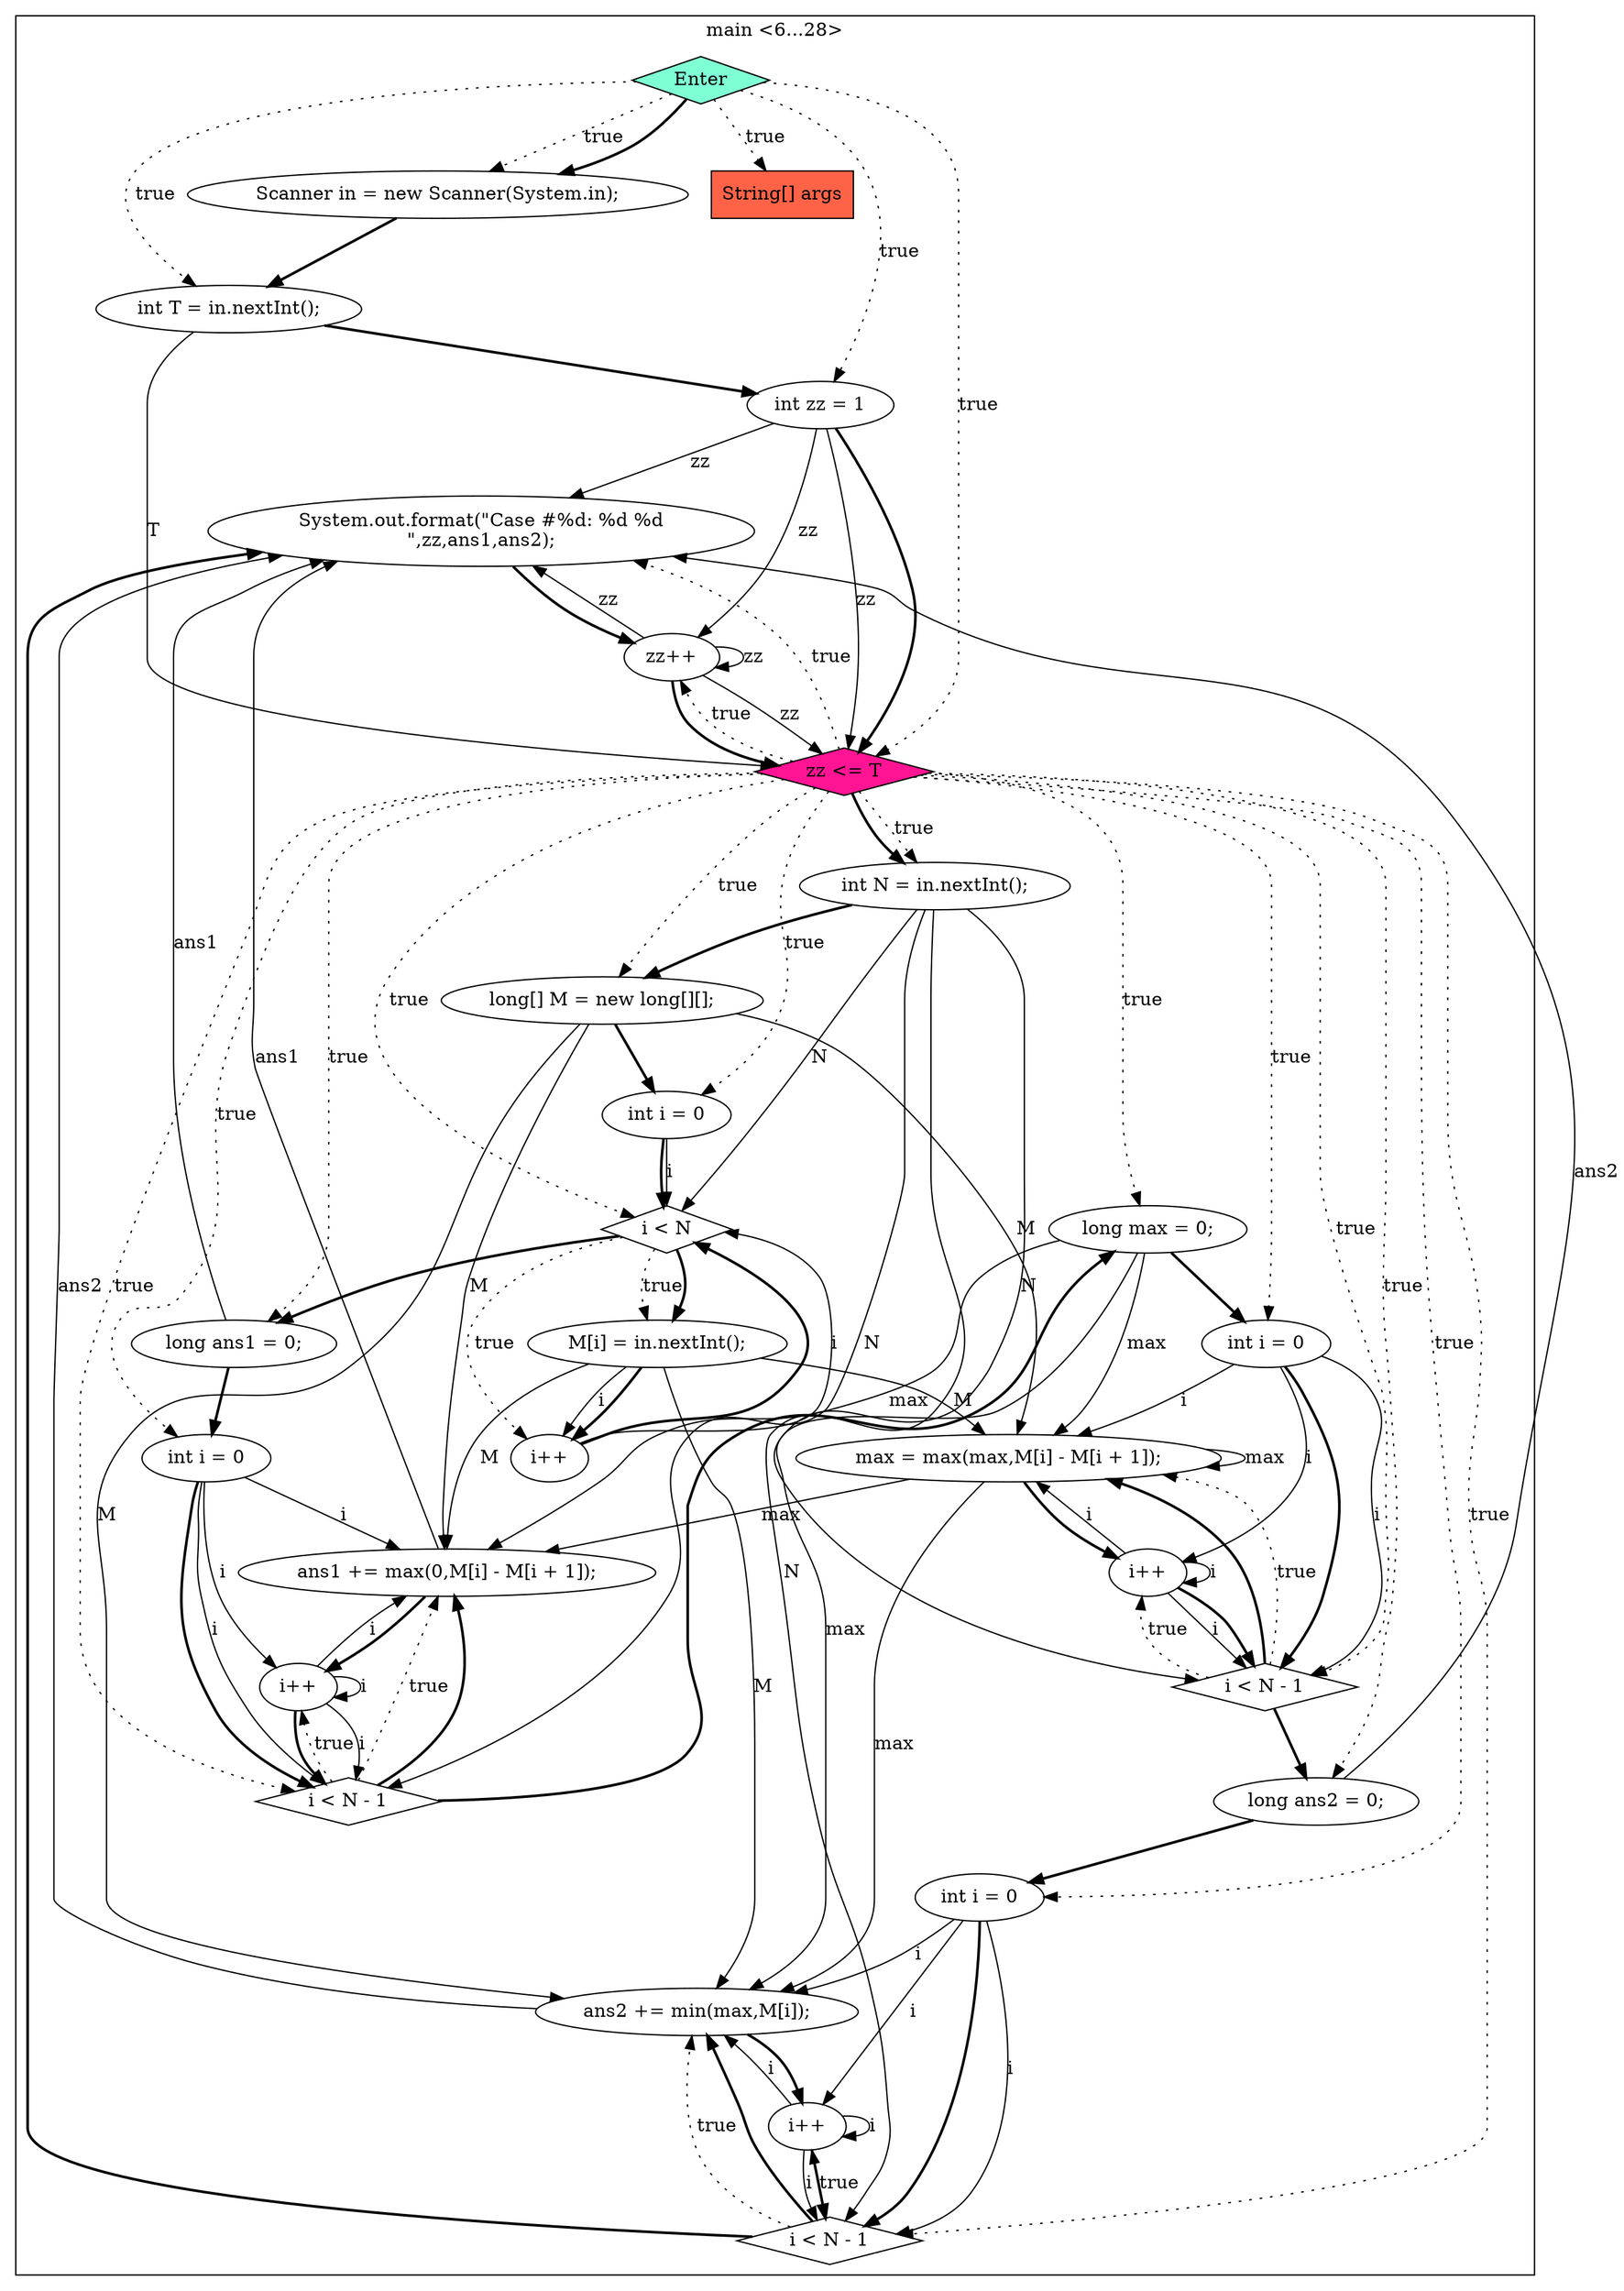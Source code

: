 digraph {
subgraph cluster0 {
label = "main <6...28>";
0.2 [style = filled, label = "int T = in.nextInt();", fillcolor = white, shape = ellipse];
0.25 [style = filled, label = "i++", fillcolor = white, shape = ellipse];
0.17 [style = filled, label = "long max = 0;", fillcolor = white, shape = ellipse];
0.10 [style = filled, label = "i++", fillcolor = white, shape = ellipse];
0.26 [style = filled, label = "ans2 += min(max,M[i]);", fillcolor = white, shape = ellipse];
0.27 [style = filled, label = "System.out.format(\"Case #%d: %d %d
\",zz,ans1,ans2);", fillcolor = white, shape = ellipse];
0.7 [style = filled, label = "long[] M = new long[][];", fillcolor = white, shape = ellipse];
0.20 [style = filled, label = "i++", fillcolor = white, shape = ellipse];
0.15 [style = filled, label = "i++", fillcolor = white, shape = ellipse];
0.5 [style = filled, label = "zz++", fillcolor = white, shape = ellipse];
0.3 [style = filled, label = "int zz = 1", fillcolor = white, shape = ellipse];
0.14 [style = filled, label = "i < N - 1", fillcolor = white, shape = diamond];
0.24 [style = filled, label = "i < N - 1", fillcolor = white, shape = diamond];
0.8 [style = filled, label = "int i = 0", fillcolor = white, shape = ellipse];
0.12 [style = filled, label = "long ans1 = 0;", fillcolor = white, shape = ellipse];
0.16 [style = filled, label = "ans1 += max(0,M[i] - M[i + 1]);", fillcolor = white, shape = ellipse];
0.21 [style = filled, label = "max = max(max,M[i] - M[i + 1]);", fillcolor = white, shape = ellipse];
0.23 [style = filled, label = "int i = 0", fillcolor = white, shape = ellipse];
0.0 [style = filled, label = "String[] args", fillcolor = tomato, shape = box];
0.18 [style = filled, label = "int i = 0", fillcolor = white, shape = ellipse];
0.28 [style = filled, label = "Enter", fillcolor = aquamarine, shape = diamond];
0.11 [style = filled, label = "M[i] = in.nextInt();", fillcolor = white, shape = ellipse];
0.19 [style = filled, label = "i < N - 1", fillcolor = white, shape = diamond];
0.4 [style = filled, label = "zz <= T", fillcolor = deeppink, shape = diamond];
0.13 [style = filled, label = "int i = 0", fillcolor = white, shape = ellipse];
0.1 [style = filled, label = "Scanner in = new Scanner(System.in);", fillcolor = white, shape = ellipse];
0.9 [style = filled, label = "i < N", fillcolor = white, shape = diamond];
0.22 [style = filled, label = "long ans2 = 0;", fillcolor = white, shape = ellipse];
0.6 [style = filled, label = "int N = in.nextInt();", fillcolor = white, shape = ellipse];
0.1 -> 0.2 [style = bold, label=""];
0.2 -> 0.3 [style = bold, label=""];
0.2 -> 0.4 [style = solid, label="T"];
0.3 -> 0.4 [style = solid, label="zz"];
0.3 -> 0.4 [style = bold, label=""];
0.3 -> 0.5 [style = solid, label="zz"];
0.3 -> 0.27 [style = solid, label="zz"];
0.4 -> 0.5 [style = dotted, label="true"];
0.4 -> 0.6 [style = dotted, label="true"];
0.4 -> 0.6 [style = bold, label=""];
0.4 -> 0.7 [style = dotted, label="true"];
0.4 -> 0.8 [style = dotted, label="true"];
0.4 -> 0.9 [style = dotted, label="true"];
0.4 -> 0.12 [style = dotted, label="true"];
0.4 -> 0.13 [style = dotted, label="true"];
0.4 -> 0.14 [style = dotted, label="true"];
0.4 -> 0.17 [style = dotted, label="true"];
0.4 -> 0.18 [style = dotted, label="true"];
0.4 -> 0.19 [style = dotted, label="true"];
0.4 -> 0.22 [style = dotted, label="true"];
0.4 -> 0.23 [style = dotted, label="true"];
0.4 -> 0.24 [style = dotted, label="true"];
0.4 -> 0.27 [style = dotted, label="true"];
0.5 -> 0.4 [style = solid, label="zz"];
0.5 -> 0.4 [style = bold, label=""];
0.5 -> 0.5 [style = solid, label="zz"];
0.5 -> 0.27 [style = solid, label="zz"];
0.6 -> 0.7 [style = bold, label=""];
0.6 -> 0.9 [style = solid, label="N"];
0.6 -> 0.14 [style = solid, label="N"];
0.6 -> 0.19 [style = solid, label="N"];
0.6 -> 0.24 [style = solid, label="N"];
0.7 -> 0.8 [style = bold, label=""];
0.7 -> 0.16 [style = solid, label="M"];
0.7 -> 0.21 [style = solid, label="M"];
0.7 -> 0.26 [style = solid, label="M"];
0.8 -> 0.9 [style = solid, label="i"];
0.8 -> 0.9 [style = bold, label=""];
0.9 -> 0.10 [style = dotted, label="true"];
0.9 -> 0.11 [style = dotted, label="true"];
0.9 -> 0.11 [style = bold, label=""];
0.9 -> 0.12 [style = bold, label=""];
0.10 -> 0.9 [style = solid, label="i"];
0.10 -> 0.9 [style = bold, label=""];
0.11 -> 0.10 [style = solid, label="i"];
0.11 -> 0.10 [style = bold, label=""];
0.11 -> 0.16 [style = solid, label="M"];
0.11 -> 0.21 [style = solid, label="M"];
0.11 -> 0.26 [style = solid, label="M"];
0.12 -> 0.13 [style = bold, label=""];
0.12 -> 0.27 [style = solid, label="ans1"];
0.13 -> 0.14 [style = solid, label="i"];
0.13 -> 0.14 [style = bold, label=""];
0.13 -> 0.15 [style = solid, label="i"];
0.13 -> 0.16 [style = solid, label="i"];
0.14 -> 0.15 [style = dotted, label="true"];
0.14 -> 0.16 [style = dotted, label="true"];
0.14 -> 0.16 [style = bold, label=""];
0.14 -> 0.17 [style = bold, label=""];
0.15 -> 0.14 [style = solid, label="i"];
0.15 -> 0.14 [style = bold, label=""];
0.15 -> 0.15 [style = solid, label="i"];
0.15 -> 0.16 [style = solid, label="i"];
0.16 -> 0.15 [style = bold, label=""];
0.16 -> 0.27 [style = solid, label="ans1"];
0.17 -> 0.16 [style = solid, label="max"];
0.17 -> 0.18 [style = bold, label=""];
0.17 -> 0.21 [style = solid, label="max"];
0.17 -> 0.26 [style = solid, label="max"];
0.18 -> 0.19 [style = solid, label="i"];
0.18 -> 0.19 [style = bold, label=""];
0.18 -> 0.20 [style = solid, label="i"];
0.18 -> 0.21 [style = solid, label="i"];
0.19 -> 0.20 [style = dotted, label="true"];
0.19 -> 0.21 [style = dotted, label="true"];
0.19 -> 0.21 [style = bold, label=""];
0.19 -> 0.22 [style = bold, label=""];
0.20 -> 0.19 [style = solid, label="i"];
0.20 -> 0.19 [style = bold, label=""];
0.20 -> 0.20 [style = solid, label="i"];
0.20 -> 0.21 [style = solid, label="i"];
0.21 -> 0.16 [style = solid, label="max"];
0.21 -> 0.20 [style = bold, label=""];
0.21 -> 0.21 [style = solid, label="max"];
0.21 -> 0.26 [style = solid, label="max"];
0.22 -> 0.23 [style = bold, label=""];
0.22 -> 0.27 [style = solid, label="ans2"];
0.23 -> 0.24 [style = solid, label="i"];
0.23 -> 0.24 [style = bold, label=""];
0.23 -> 0.25 [style = solid, label="i"];
0.23 -> 0.26 [style = solid, label="i"];
0.24 -> 0.25 [style = dotted, label="true"];
0.24 -> 0.26 [style = dotted, label="true"];
0.24 -> 0.26 [style = bold, label=""];
0.24 -> 0.27 [style = bold, label=""];
0.25 -> 0.24 [style = solid, label="i"];
0.25 -> 0.24 [style = bold, label=""];
0.25 -> 0.25 [style = solid, label="i"];
0.25 -> 0.26 [style = solid, label="i"];
0.26 -> 0.25 [style = bold, label=""];
0.26 -> 0.27 [style = solid, label="ans2"];
0.27 -> 0.5 [style = bold, label=""];
0.28 -> 0.0 [style = dotted, label="true"];
0.28 -> 0.1 [style = dotted, label="true"];
0.28 -> 0.1 [style = bold, label=""];
0.28 -> 0.2 [style = dotted, label="true"];
0.28 -> 0.3 [style = dotted, label="true"];
0.28 -> 0.4 [style = dotted, label="true"];
}
}